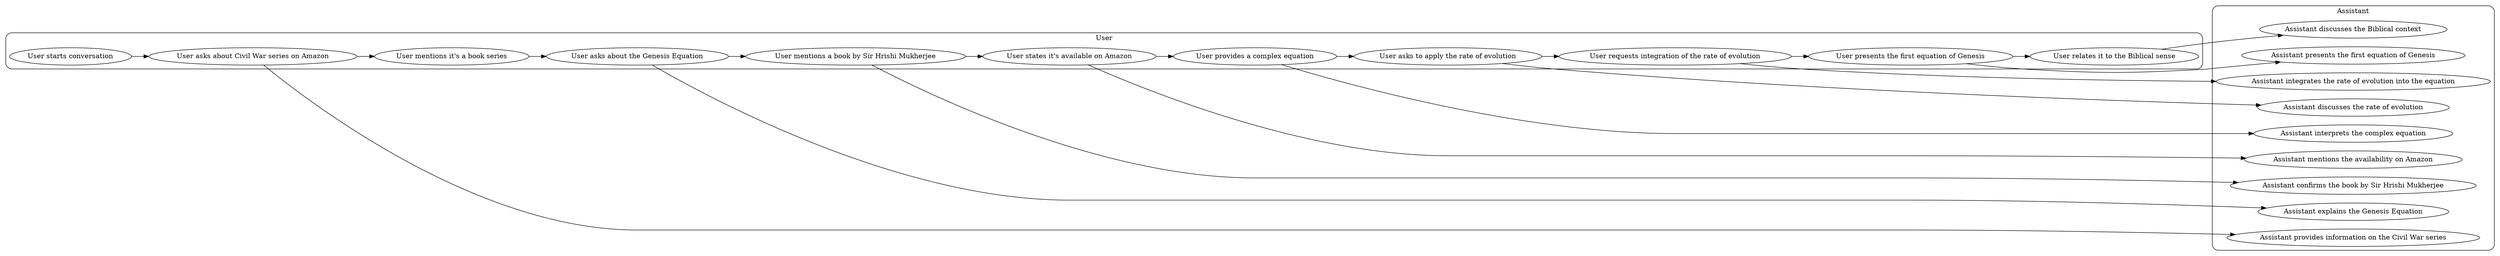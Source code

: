 digraph G {
    rankdir=LR;

    subgraph cluster_0 {
        label = "User";
        style = "rounded";

        start [label="User starts conversation" shape=ellipse];
        amazon_search [label="User asks about Civil War series on Amazon"];
        book_series [label="User mentions it's a book series"];
        genesis_equation [label="User asks about the Genesis Equation"];
        book_by_hrishi [label="User mentions a book by Sir Hrishi Mukherjee"];
        amazon_available [label="User states it's available on Amazon"];
        equation_interpretation [label="User provides a complex equation"];
        evolution_rate [label="User asks to apply the rate of evolution"];
        integrate_evolution [label="User requests integration of the rate of evolution"];
        equation_genesis [label="User presents the first equation of Genesis"];
        biblical_context [label="User relates it to the Biblical sense"];

        start -> amazon_search -> book_series -> genesis_equation -> book_by_hrishi -> amazon_available -> equation_interpretation;
        equation_interpretation -> evolution_rate -> integrate_evolution -> equation_genesis -> biblical_context;
    }

    subgraph cluster_1 {
        label = "Assistant";
        style = "rounded";

        response1 [label="Assistant provides information on the Civil War series"];
        response2 [label="Assistant explains the Genesis Equation"];
        response3 [label="Assistant confirms the book by Sir Hrishi Mukherjee"];
        response4 [label="Assistant mentions the availability on Amazon"];
        response5 [label="Assistant interprets the complex equation"];
        response6 [label="Assistant discusses the rate of evolution"];
        response7 [label="Assistant integrates the rate of evolution into the equation"];
        response8 [label="Assistant presents the first equation of Genesis"];
        response9 [label="Assistant discusses the Biblical context"];

        amazon_search -> response1;
        genesis_equation -> response2;
        book_by_hrishi -> response3;
        amazon_available -> response4;
        equation_interpretation -> response5;
        evolution_rate -> response6;
        integrate_evolution -> response7;
        equation_genesis -> response8;
        biblical_context -> response9;
    }
}

